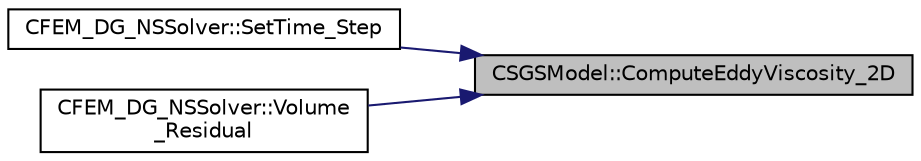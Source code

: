 digraph "CSGSModel::ComputeEddyViscosity_2D"
{
 // LATEX_PDF_SIZE
  edge [fontname="Helvetica",fontsize="10",labelfontname="Helvetica",labelfontsize="10"];
  node [fontname="Helvetica",fontsize="10",shape=record];
  rankdir="RL";
  Node1 [label="CSGSModel::ComputeEddyViscosity_2D",height=0.2,width=0.4,color="black", fillcolor="grey75", style="filled", fontcolor="black",tooltip="Virtual function to determine the eddy viscosity for the given function arguments for a 2D simulation..."];
  Node1 -> Node2 [dir="back",color="midnightblue",fontsize="10",style="solid",fontname="Helvetica"];
  Node2 [label="CFEM_DG_NSSolver::SetTime_Step",height=0.2,width=0.4,color="black", fillcolor="white", style="filled",URL="$classCFEM__DG__NSSolver.html#a1d77cb51e0eb51dfb95735ac965ac176",tooltip="Function to compute the time step for solving the Navier-Stokes equations."];
  Node1 -> Node3 [dir="back",color="midnightblue",fontsize="10",style="solid",fontname="Helvetica"];
  Node3 [label="CFEM_DG_NSSolver::Volume\l_Residual",height=0.2,width=0.4,color="black", fillcolor="white", style="filled",URL="$classCFEM__DG__NSSolver.html#ace5ac45857734f2e764b4072249e5c2d",tooltip="Compute the volume contributions to the spatial residual."];
}
